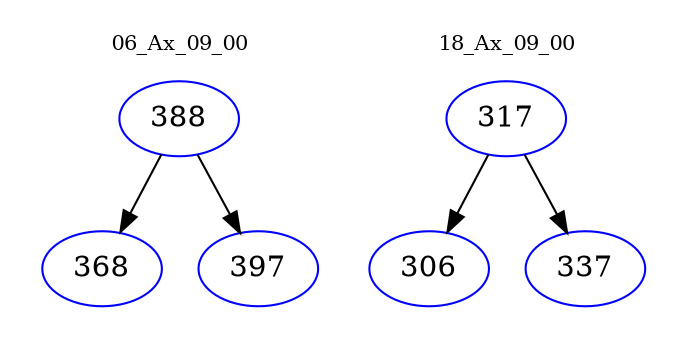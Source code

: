digraph{
subgraph cluster_0 {
color = white
label = "06_Ax_09_00";
fontsize=10;
T0_388 [label="388", color="blue"]
T0_388 -> T0_368 [color="black"]
T0_368 [label="368", color="blue"]
T0_388 -> T0_397 [color="black"]
T0_397 [label="397", color="blue"]
}
subgraph cluster_1 {
color = white
label = "18_Ax_09_00";
fontsize=10;
T1_317 [label="317", color="blue"]
T1_317 -> T1_306 [color="black"]
T1_306 [label="306", color="blue"]
T1_317 -> T1_337 [color="black"]
T1_337 [label="337", color="blue"]
}
}
